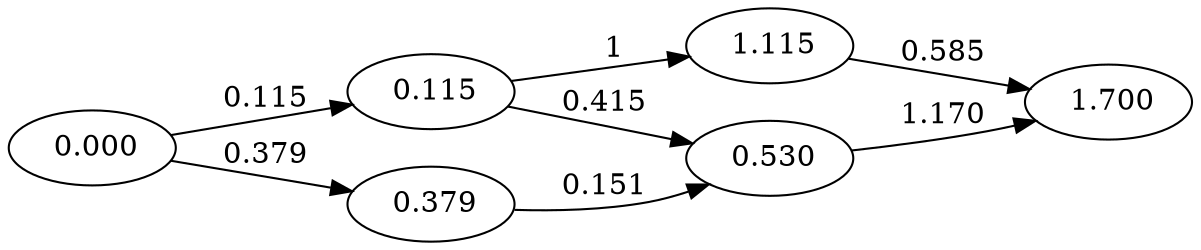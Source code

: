 strict digraph "" {
	graph [rankdir=LR];
	" 0.000"	[weight=0];
	" 0.115"	[weight=0.11547721741993588];
	" 0.000" -> " 0.115"	[cost=0.11547721741993588,
		label=" 0.115"];
	" 0.379"	[weight=0.37851162325372983];
	" 0.000" -> " 0.379"	[cost=0.37851162325372983,
		label=" 0.379"];
	" 0.530"	[weight=0.5305147166987796];
	" 0.115" -> " 0.530"	[cost=0.4150374992788437,
		label=" 0.415"];
	" 1.115"	[weight=1.1154772174199359];
	" 0.115" -> " 1.115"	[cost=1.0,
		label="   1"];
	" 0.379" -> " 0.530"	[cost=0.15200309344505006,
		label=" 0.151"];
	" 1.700"	[weight=1.700439718141092];
	" 0.530" -> " 1.700"	[cost=1.1699250014423124,
		label=" 1.170"];
	" 1.115" -> " 1.700"	[cost=0.5849625007211562,
		label=" 0.585"];
}
